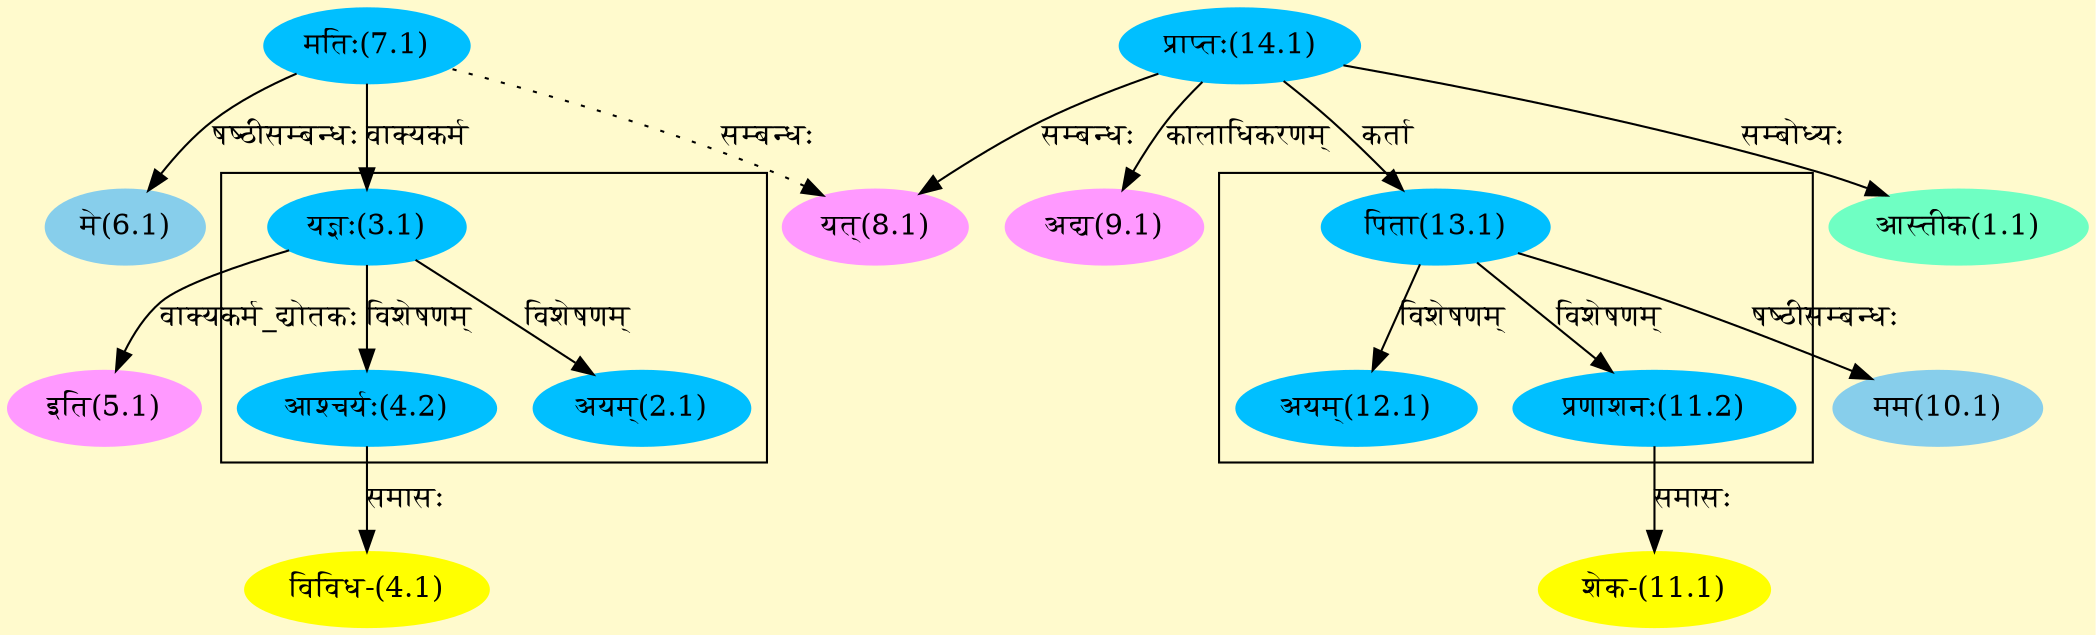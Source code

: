 digraph G{
rankdir=BT;
 compound=true;
 bgcolor="lemonchiffon1";

subgraph cluster_1{
Node2_1 [style=filled, color="#00BFFF" label = "अयम्(2.1)"]
Node3_1 [style=filled, color="#00BFFF" label = "यज्ञः(3.1)"]
Node4_2 [style=filled, color="#00BFFF" label = "आश्चर्यः(4.2)"]

}

subgraph cluster_2{
Node11_2 [style=filled, color="#00BFFF" label = "प्रणाशनः(11.2)"]
Node13_1 [style=filled, color="#00BFFF" label = "पिता(13.1)"]
Node12_1 [style=filled, color="#00BFFF" label = "अयम्(12.1)"]

}
Node1_1 [style=filled, color="#6FFFC3" label = "आस्तीक(1.1)"]
Node14_1 [style=filled, color="#00BFFF" label = "प्राप्तः(14.1)"]
Node3_1 [style=filled, color="#00BFFF" label = "यज्ञः(3.1)"]
Node7_1 [style=filled, color="#00BFFF" label = "मतिः(7.1)"]
Node4_1 [style=filled, color="#FFFF00" label = "विविध-(4.1)"]
Node4_2 [style=filled, color="#00BFFF" label = "आश्चर्यः(4.2)"]
Node5_1 [style=filled, color="#FF99FF" label = "इति(5.1)"]
Node6_1 [style=filled, color="#87CEEB" label = "मे(6.1)"]
Node [style=filled, color="" label = "()"]
Node8_1 [style=filled, color="#FF99FF" label = "यत्(8.1)"]
Node9_1 [style=filled, color="#FF99FF" label = "अद्य(9.1)"]
Node10_1 [style=filled, color="#87CEEB" label = "मम(10.1)"]
Node13_1 [style=filled, color="#00BFFF" label = "पिता(13.1)"]
Node11_1 [style=filled, color="#FFFF00" label = "शेक-(11.1)"]
Node11_2 [style=filled, color="#00BFFF" label = "प्रणाशनः(11.2)"]
/* Start of Relations section */

Node1_1 -> Node14_1 [  label="सम्बोध्यः"  dir="back" ]
Node2_1 -> Node3_1 [  label="विशेषणम्"  dir="back" ]
Node3_1 -> Node7_1 [  label="वाक्यकर्म"  dir="back" ]
Node4_1 -> Node4_2 [  label="समासः"  dir="back" ]
Node4_2 -> Node3_1 [  label="विशेषणम्"  dir="back" ]
Node5_1 -> Node3_1 [  label="वाक्यकर्म_द्योतकः"  dir="back" ]
Node6_1 -> Node7_1 [  label="षष्ठीसम्बन्धः"  dir="back" ]
Node8_1 -> Node14_1 [  label="सम्बन्धः"  dir="back" ]
Node8_1 -> Node7_1 [ style=dotted label="सम्बन्धः"  dir="back" ]
Node9_1 -> Node14_1 [  label="कालाधिकरणम्"  dir="back" ]
Node10_1 -> Node13_1 [  label="षष्ठीसम्बन्धः"  dir="back" ]
Node11_1 -> Node11_2 [  label="समासः"  dir="back" ]
Node11_2 -> Node13_1 [  label="विशेषणम्"  dir="back" ]
Node12_1 -> Node13_1 [  label="विशेषणम्"  dir="back" ]
Node13_1 -> Node14_1 [  label="कर्ता"  dir="back" ]
}
